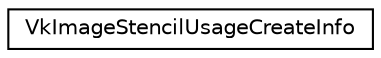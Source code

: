 digraph "Graphical Class Hierarchy"
{
 // LATEX_PDF_SIZE
  edge [fontname="Helvetica",fontsize="10",labelfontname="Helvetica",labelfontsize="10"];
  node [fontname="Helvetica",fontsize="10",shape=record];
  rankdir="LR";
  Node0 [label="VkImageStencilUsageCreateInfo",height=0.2,width=0.4,color="black", fillcolor="white", style="filled",URL="$structVkImageStencilUsageCreateInfo.html",tooltip=" "];
}
